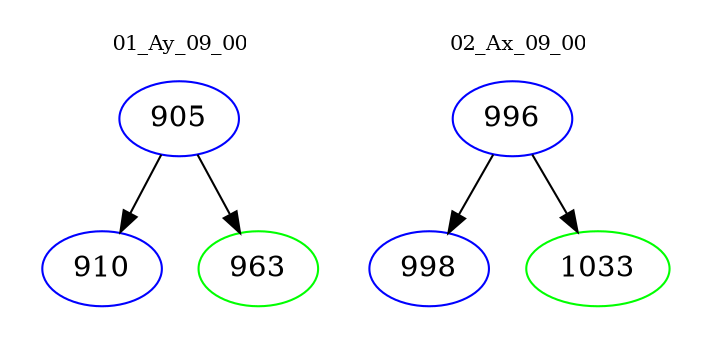 digraph{
subgraph cluster_0 {
color = white
label = "01_Ay_09_00";
fontsize=10;
T0_905 [label="905", color="blue"]
T0_905 -> T0_910 [color="black"]
T0_910 [label="910", color="blue"]
T0_905 -> T0_963 [color="black"]
T0_963 [label="963", color="green"]
}
subgraph cluster_1 {
color = white
label = "02_Ax_09_00";
fontsize=10;
T1_996 [label="996", color="blue"]
T1_996 -> T1_998 [color="black"]
T1_998 [label="998", color="blue"]
T1_996 -> T1_1033 [color="black"]
T1_1033 [label="1033", color="green"]
}
}

